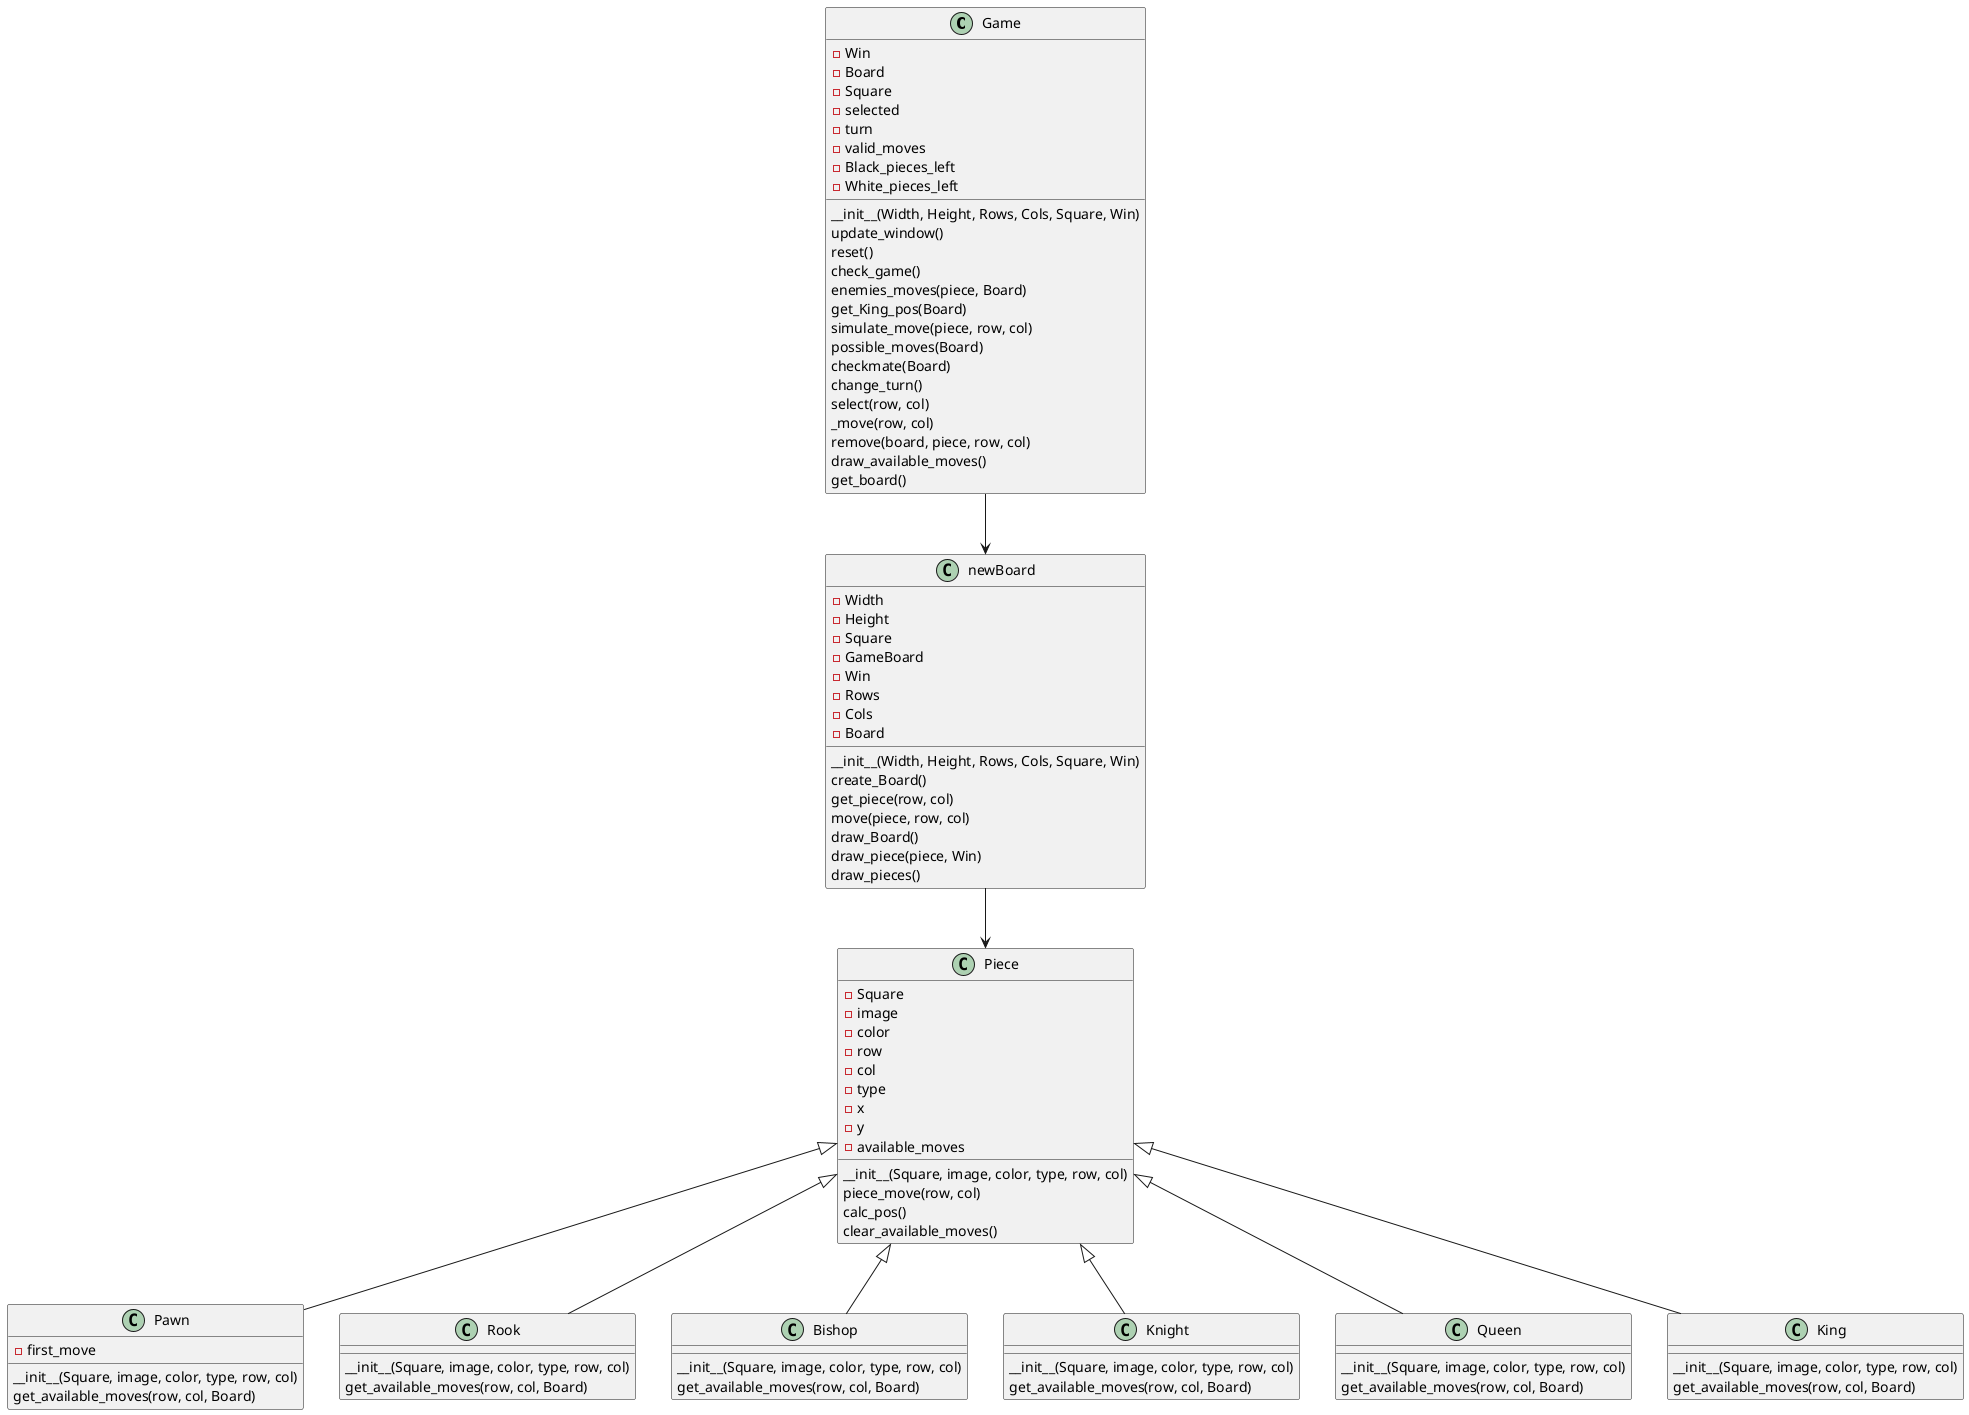 @startuml

class Game {
  - Win
  - Board
  - Square
  - selected
  - turn
  - valid_moves
  - Black_pieces_left
  - White_pieces_left
  __init__(Width, Height, Rows, Cols, Square, Win)
  update_window()
  reset()
  check_game()
  enemies_moves(piece, Board)
  get_King_pos(Board)
  simulate_move(piece, row, col)
  possible_moves(Board)
  checkmate(Board)
  change_turn()
  select(row, col)
  _move(row, col)
  remove(board, piece, row, col)
  draw_available_moves()
  get_board()
}

class newBoard {
  - Width
  - Height
  - Square
  - GameBoard
  - Win
  - Rows
  - Cols
  - Board
  __init__(Width, Height, Rows, Cols, Square, Win)
  create_Board()
  get_piece(row, col)
  move(piece, row, col)
  draw_Board()
  draw_piece(piece, Win)
  draw_pieces()
}

class Piece {
  - Square
  - image
  - color
  - row
  - col
  - type
  - x
  - y
  - available_moves
  __init__(Square, image, color, type, row, col)
  piece_move(row, col)
  calc_pos()
  clear_available_moves()
}

class Pawn {
  - first_move
  __init__(Square, image, color, type, row, col)
  get_available_moves(row, col, Board)
}

class Rook {
  __init__(Square, image, color, type, row, col)
  get_available_moves(row, col, Board)
}

class Bishop {
  __init__(Square, image, color, type, row, col)
  get_available_moves(row, col, Board)
}

class Knight {
  __init__(Square, image, color, type, row, col)
  get_available_moves(row, col, Board)
}

class Queen {
  __init__(Square, image, color, type, row, col)
  get_available_moves(row, col, Board)
}

class King {
  __init__(Square, image, color, type, row, col)
  get_available_moves(row, col, Board)
}

Game --> newBoard
newBoard --> Piece
Piece <|-- Pawn
Piece <|-- Rook
Piece <|-- Bishop
Piece <|-- Knight
Piece <|-- Queen
Piece <|-- King

@enduml
